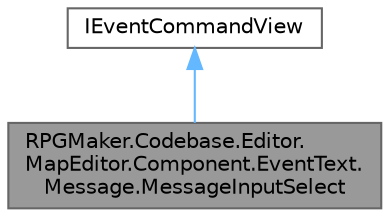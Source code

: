 digraph "RPGMaker.Codebase.Editor.MapEditor.Component.EventText.Message.MessageInputSelect"
{
 // LATEX_PDF_SIZE
  bgcolor="transparent";
  edge [fontname=Helvetica,fontsize=10,labelfontname=Helvetica,labelfontsize=10];
  node [fontname=Helvetica,fontsize=10,shape=box,height=0.2,width=0.4];
  Node1 [id="Node000001",label="RPGMaker.Codebase.Editor.\lMapEditor.Component.EventText.\lMessage.MessageInputSelect",height=0.2,width=0.4,color="gray40", fillcolor="grey60", style="filled", fontcolor="black",tooltip="[選択肢]コマンドの実行内容枠の表示物"];
  Node2 -> Node1 [id="edge1_Node000001_Node000002",dir="back",color="steelblue1",style="solid",tooltip=" "];
  Node2 [id="Node000002",label="IEventCommandView",height=0.2,width=0.4,color="gray40", fillcolor="white", style="filled",URL="$dc/dd2/interface_r_p_g_maker_1_1_codebase_1_1_editor_1_1_map_editor_1_1_component_1_1_event_text_1_1_i_event_command_view.html",tooltip=" "];
}
